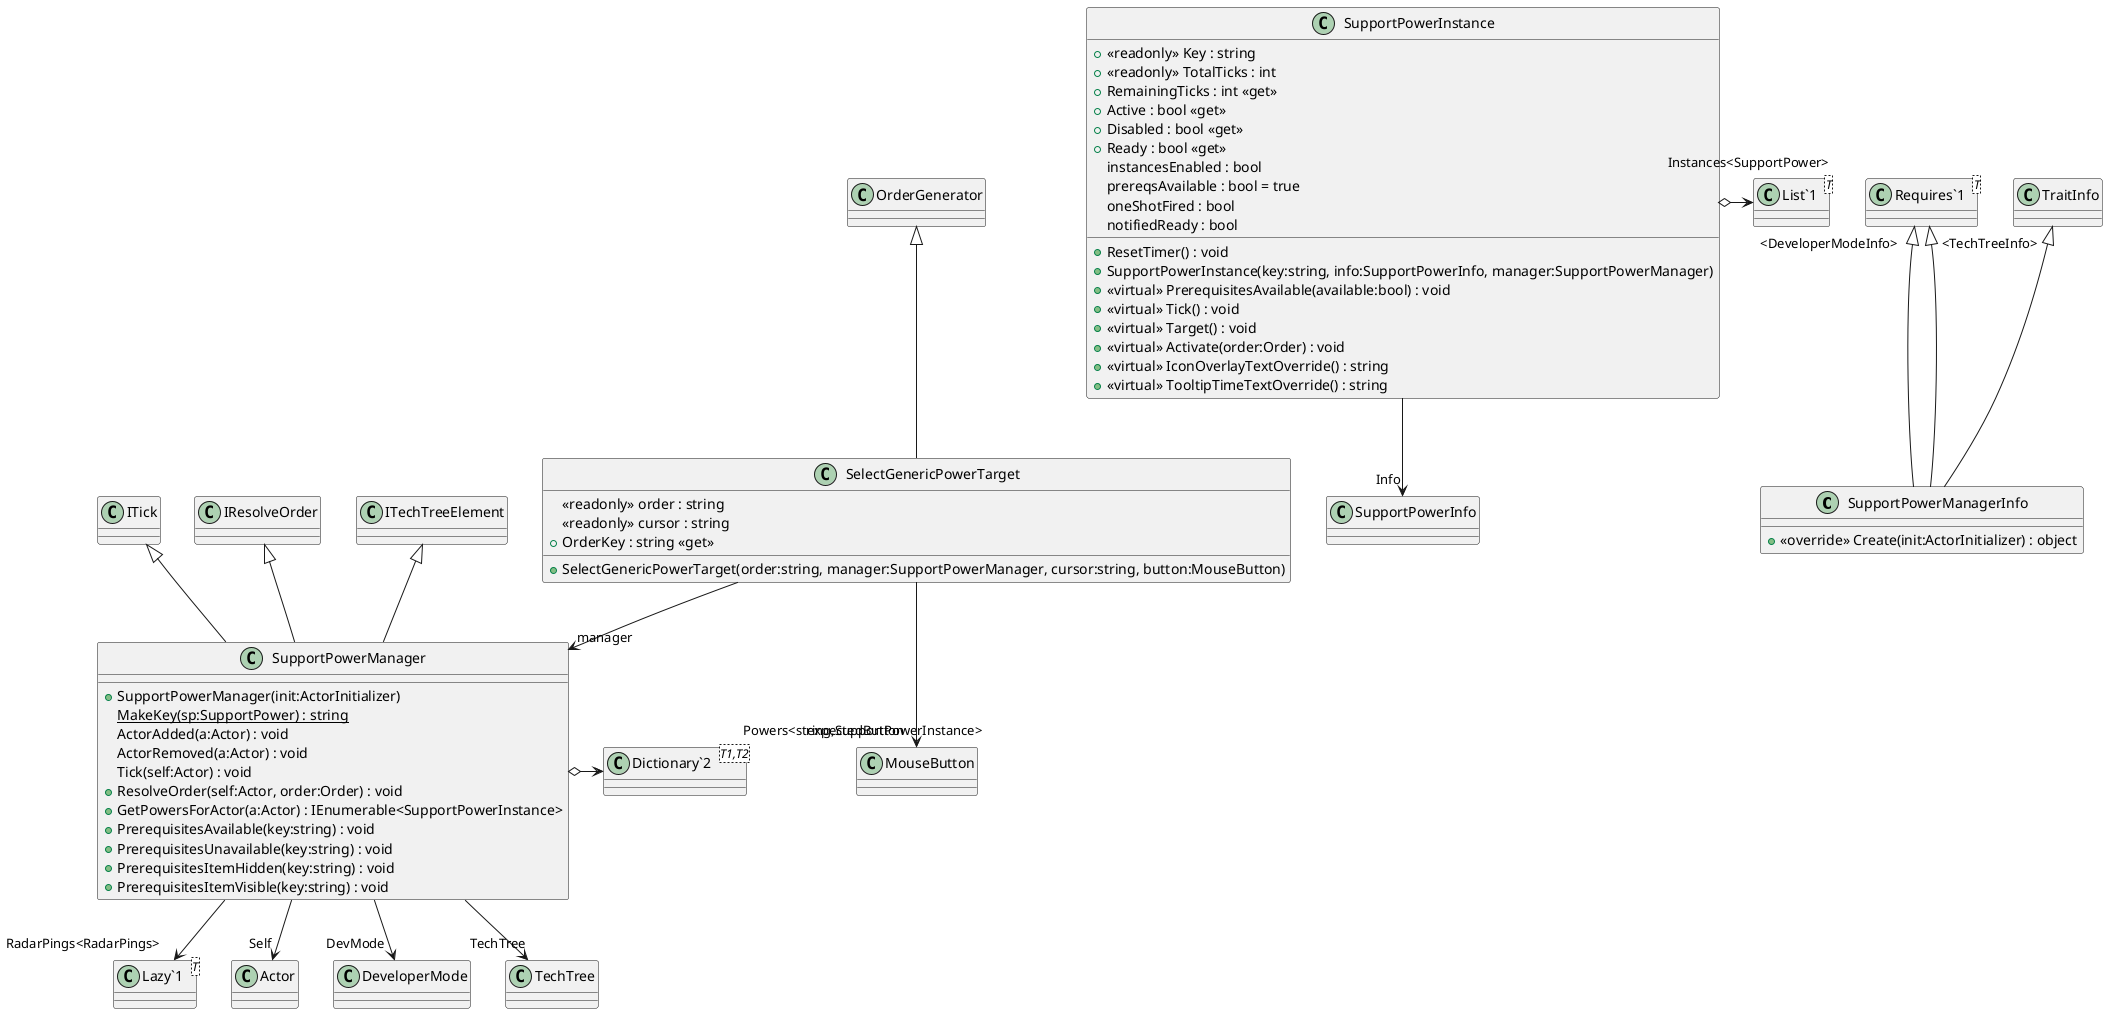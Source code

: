 @startuml
class SupportPowerManagerInfo {
    + <<override>> Create(init:ActorInitializer) : object
}
class SupportPowerManager {
    + SupportPowerManager(init:ActorInitializer)
    {static} MakeKey(sp:SupportPower) : string
    ActorAdded(a:Actor) : void
    ActorRemoved(a:Actor) : void
    Tick(self:Actor) : void
    + ResolveOrder(self:Actor, order:Order) : void
    + GetPowersForActor(a:Actor) : IEnumerable<SupportPowerInstance>
    + PrerequisitesAvailable(key:string) : void
    + PrerequisitesUnavailable(key:string) : void
    + PrerequisitesItemHidden(key:string) : void
    + PrerequisitesItemVisible(key:string) : void
}
class SupportPowerInstance {
    + <<readonly>> Key : string
    + <<readonly>> TotalTicks : int
    + RemainingTicks : int <<get>>
    + Active : bool <<get>>
    + Disabled : bool <<get>>
    + Ready : bool <<get>>
    instancesEnabled : bool
    prereqsAvailable : bool = true
    oneShotFired : bool
    notifiedReady : bool
    + ResetTimer() : void
    + SupportPowerInstance(key:string, info:SupportPowerInfo, manager:SupportPowerManager)
    + <<virtual>> PrerequisitesAvailable(available:bool) : void
    + <<virtual>> Tick() : void
    + <<virtual>> Target() : void
    + <<virtual>> Activate(order:Order) : void
    + <<virtual>> IconOverlayTextOverride() : string
    + <<virtual>> TooltipTimeTextOverride() : string
}
class SelectGenericPowerTarget {
    <<readonly>> order : string
    <<readonly>> cursor : string
    + OrderKey : string <<get>>
    + SelectGenericPowerTarget(order:string, manager:SupportPowerManager, cursor:string, button:MouseButton)
}
class "Requires`1"<T> {
}
class "Dictionary`2"<T1,T2> {
}
class "Lazy`1"<T> {
}
class "List`1"<T> {
}
TraitInfo <|-- SupportPowerManagerInfo
"Requires`1" "<DeveloperModeInfo>" <|-- SupportPowerManagerInfo
"Requires`1" "<TechTreeInfo>" <|-- SupportPowerManagerInfo
ITick <|-- SupportPowerManager
IResolveOrder <|-- SupportPowerManager
ITechTreeElement <|-- SupportPowerManager
SupportPowerManager --> "Self" Actor
SupportPowerManager o-> "Powers<string,SupportPowerInstance>" "Dictionary`2"
SupportPowerManager --> "DevMode" DeveloperMode
SupportPowerManager --> "TechTree" TechTree
SupportPowerManager --> "RadarPings<RadarPings>" "Lazy`1"
SupportPowerInstance o-> "Instances<SupportPower>" "List`1"
SupportPowerInstance --> "Info" SupportPowerInfo
OrderGenerator <|-- SelectGenericPowerTarget
SelectGenericPowerTarget --> "manager" SupportPowerManager
SelectGenericPowerTarget --> "expectedButton" MouseButton
@enduml
